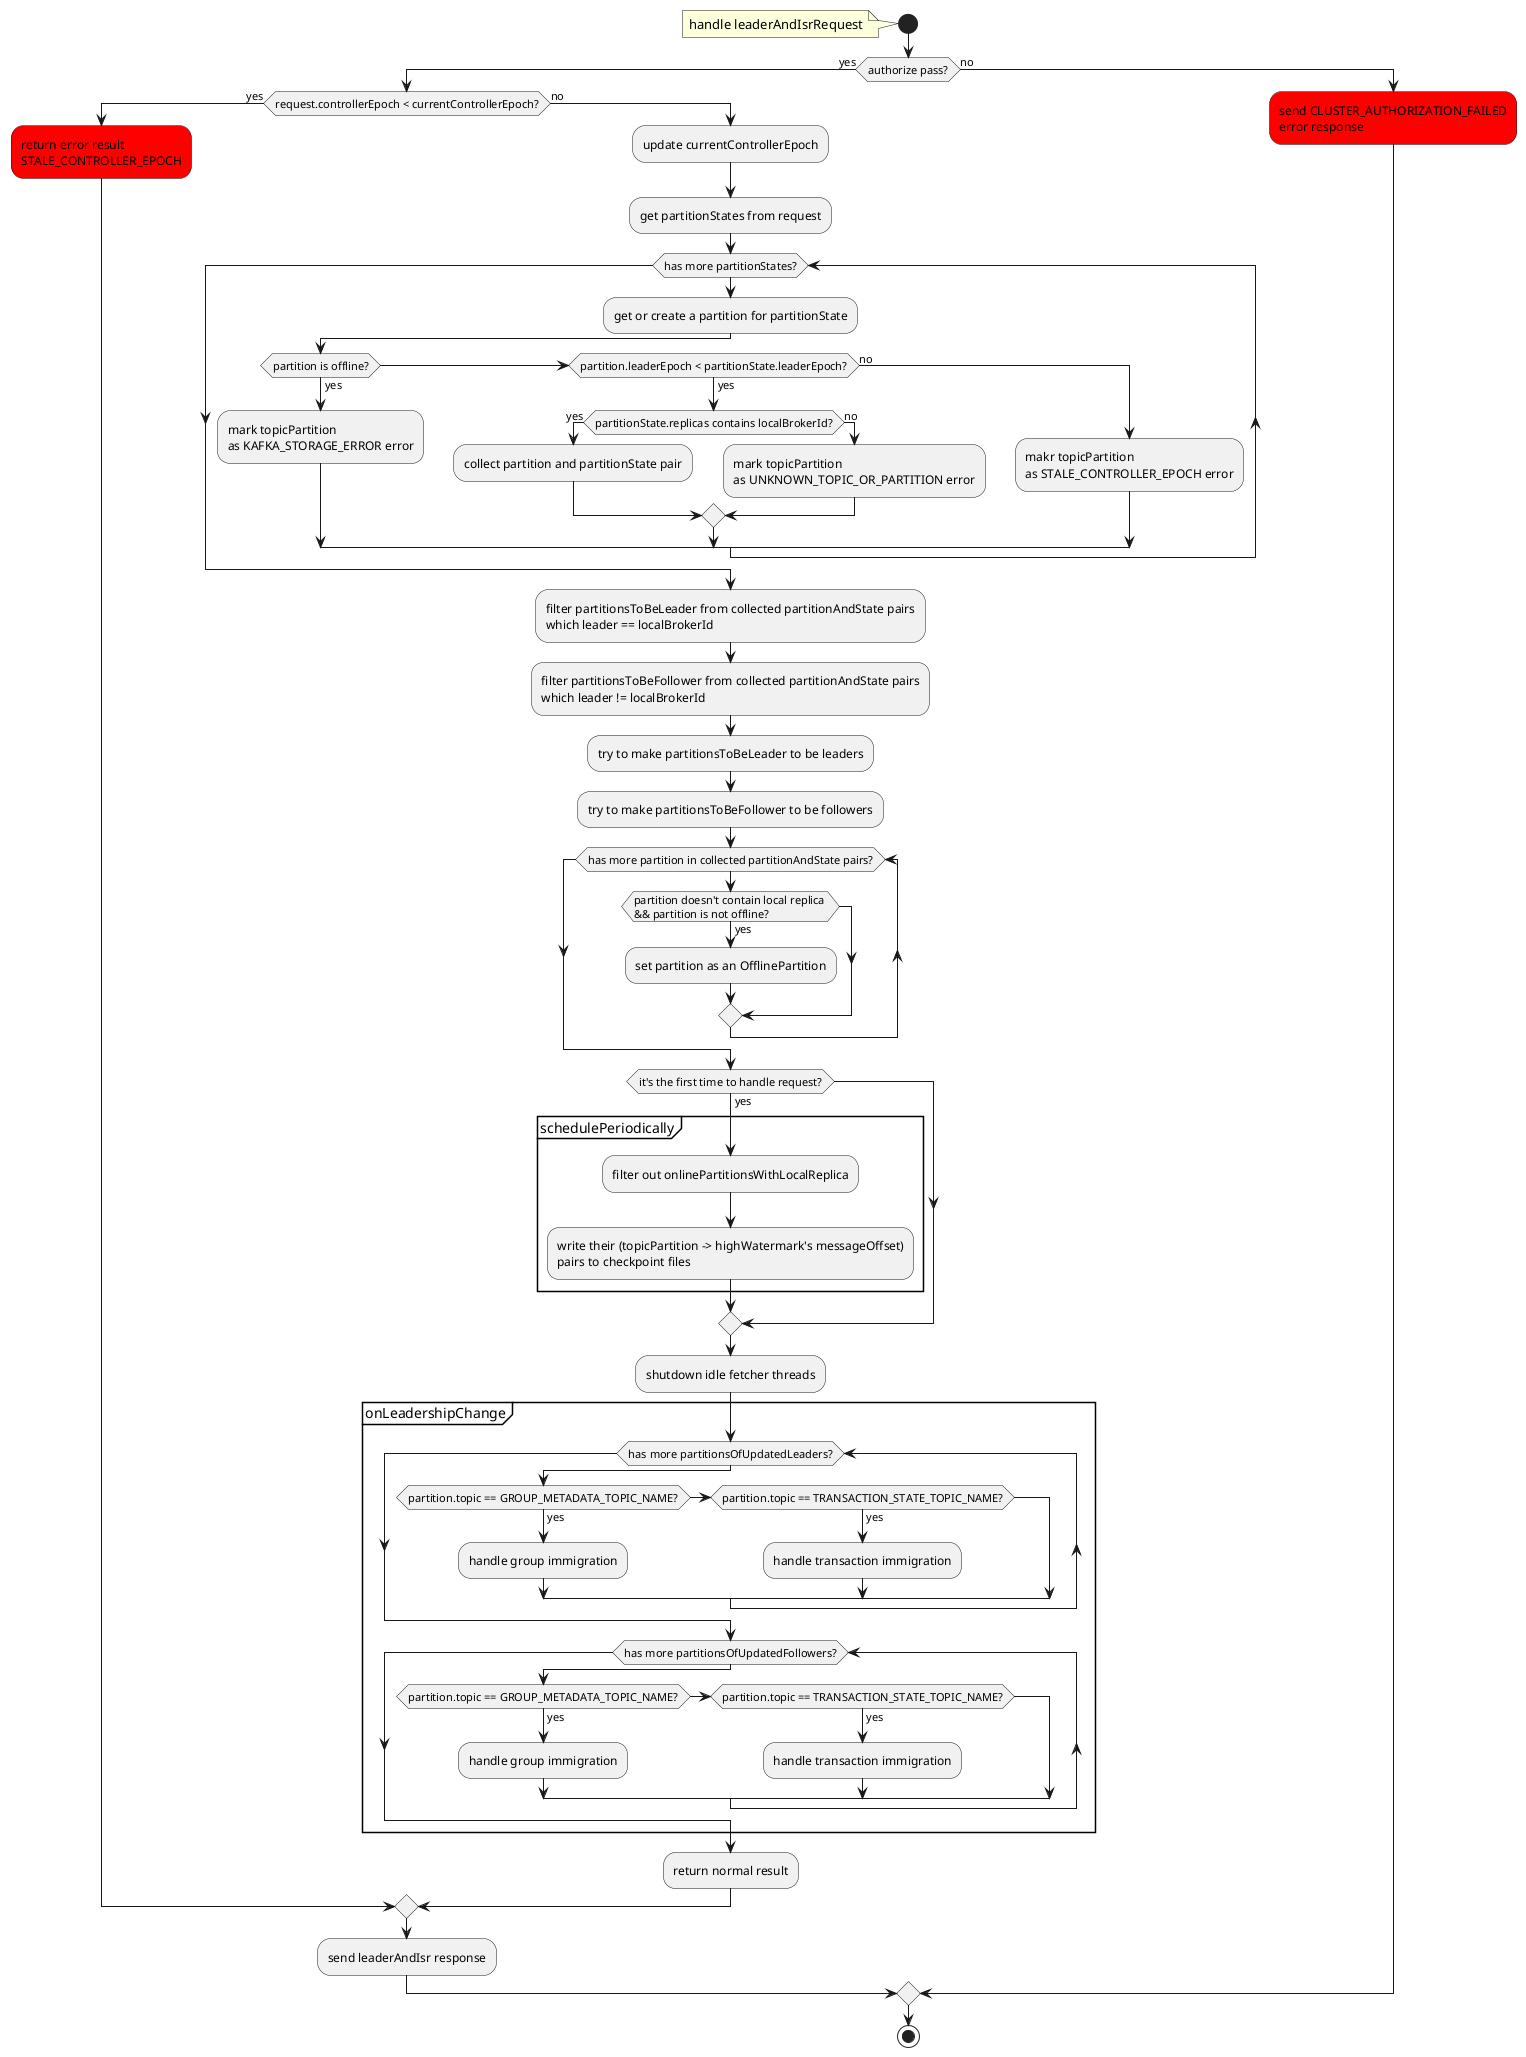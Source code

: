 @startuml
start
note left: handle leaderAndIsrRequest
if (authorize pass?) then(yes)
	if (request.controllerEpoch < currentControllerEpoch?) then(yes)
		#Red:return error result 
		STALE_CONTROLLER_EPOCH;
	else(no)
		:update currentControllerEpoch;
		:get partitionStates from request;
		while (has more partitionStates?)
			:get or create a partition for partitionState;
			
			if (partition is offline?) then(yes)
				:mark topicPartition 
				as KAFKA_STORAGE_ERROR error;
			elseif (partition.leaderEpoch < partitionState.leaderEpoch?) then(yes)
				if (partitionState.replicas contains localBrokerId?) then(yes)
					:collect partition and partitionState pair;
				else(no)
					:mark topicPartition 
					as UNKNOWN_TOPIC_OR_PARTITION error;
				endif
			else(no)
				:makr topicPartition 
				as STALE_CONTROLLER_EPOCH error;
			endif
		end while

		:filter partitionsToBeLeader from collected partitionAndState pairs 
		which leader == localBrokerId;

		:filter partitionsToBeFollower from collected partitionAndState pairs 
		which leader != localBrokerId;

		:try to make partitionsToBeLeader to be leaders;
		:try to make partitionsToBeFollower to be followers;

		while (has more partition in collected partitionAndState pairs?) 
			if (partition doesn't contain local replica \n&& partition is not offline?) then(yes)
				:set partition as an OfflinePartition;
			endif
		end while

		if (it's the first time to handle request?) then(yes)
			partition schedulePeriodically {
				:filter out onlinePartitionsWithLocalReplica;
				:write their (topicPartition -> highWatermark's messageOffset) 
				pairs to checkpoint files;
			}
		endif

		:shutdown idle fetcher threads;
	
		partition onLeadershipChange {
			while (has more partitionsOfUpdatedLeaders?)
				if (partition.topic == GROUP_METADATA_TOPIC_NAME?) then(yes)
					:handle group immigration;
				elseif (partition.topic == TRANSACTION_STATE_TOPIC_NAME?) then(yes)
					:handle transaction immigration;
				endif
			end while

			while (has more partitionsOfUpdatedFollowers?)
				if (partition.topic == GROUP_METADATA_TOPIC_NAME?) then(yes)
					:handle group immigration;
				elseif (partition.topic == TRANSACTION_STATE_TOPIC_NAME?) then(yes)
					:handle transaction immigration;
				endif
			end while
		}

		:return normal result;
	endif

	:send leaderAndIsr response;
else(no)
	#Red:send CLUSTER_AUTHORIZATION_FAILED 
	error response;
endif
stop
@enduml
